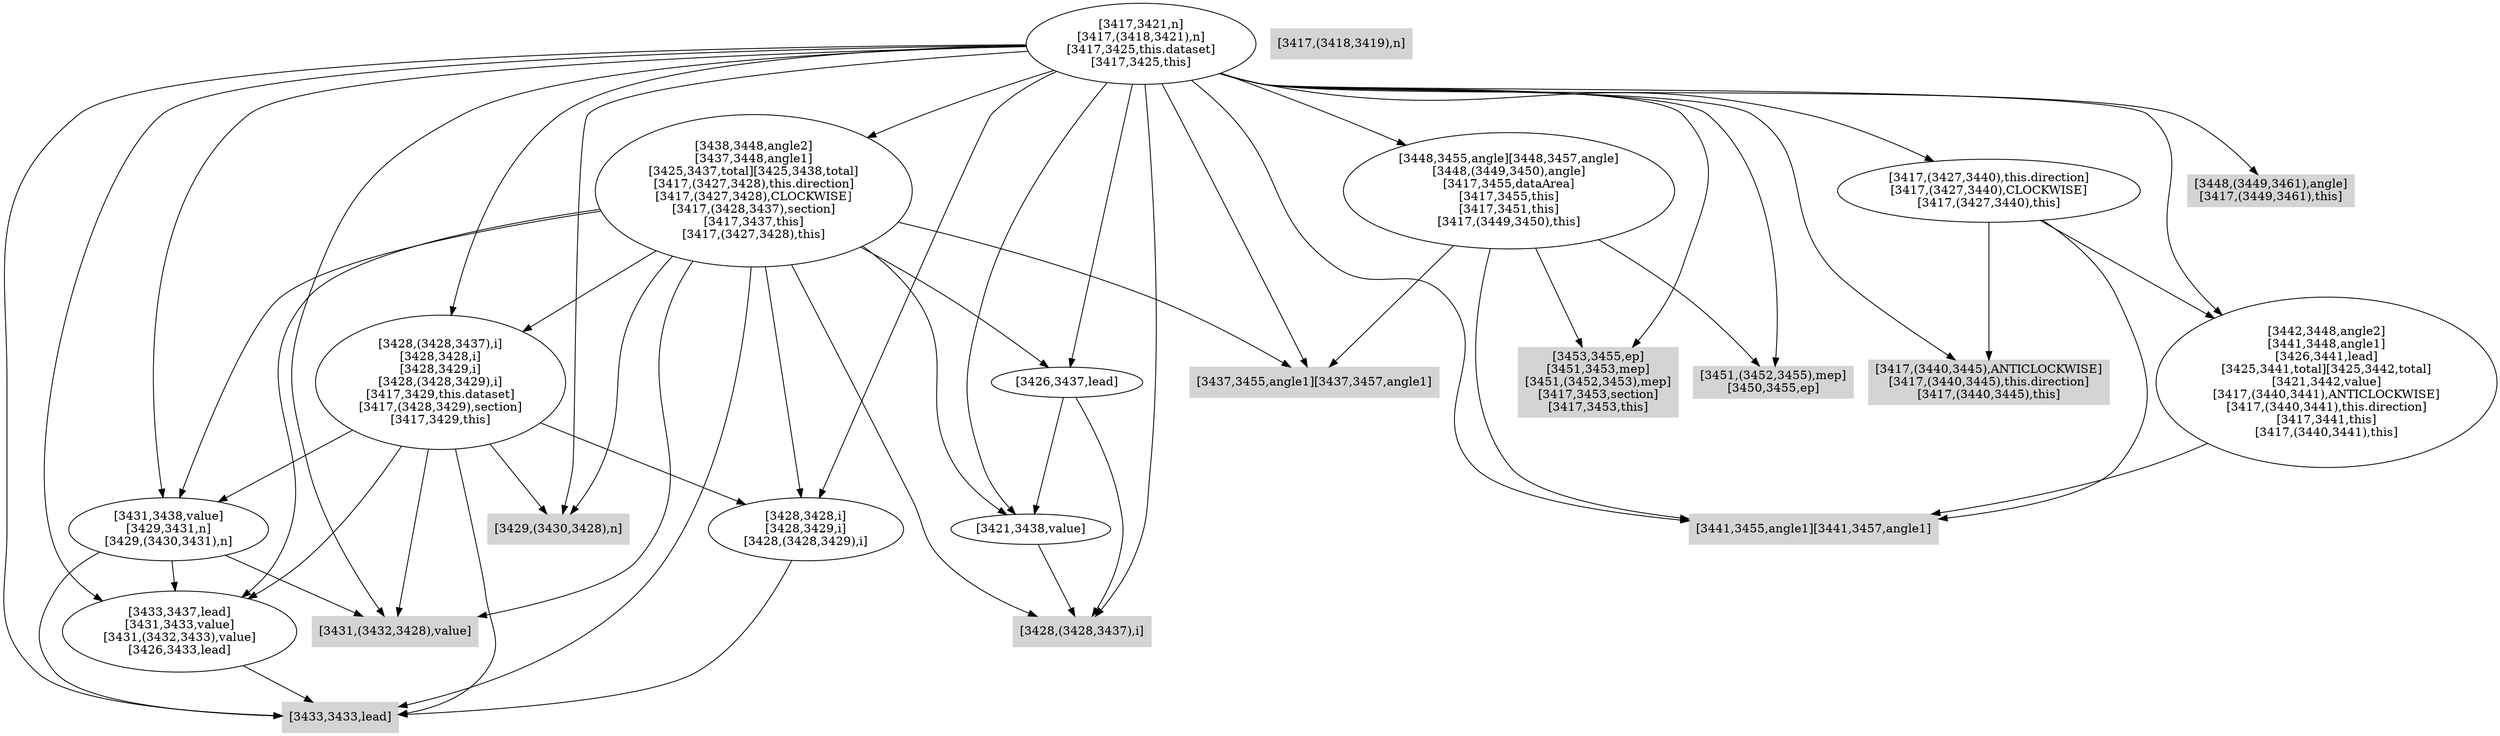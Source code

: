 digraph { 
4180 [shape=box,style=filled,color=".0 .0 .83",label="[3433,3433,lead]"];
4181 [label="[3433,3437,lead]\n[3431,3433,value]\n[3431,(3432,3433),value]\n[3426,3433,lead]"];
4182 [shape=box,style=filled,color=".0 .0 .83",label="[3431,(3432,3428),value]"];
4183 [label="[3431,3438,value]\n[3429,3431,n]\n[3429,(3430,3431),n]"];
4184 [shape=box,style=filled,color=".0 .0 .83",label="[3429,(3430,3428),n]"];
4185 [label="[3428,3428,i]\n[3428,3429,i]\n[3428,(3428,3429),i]"];
4186 [label="[3428,(3428,3437),i]\n[3428,3428,i]\n[3428,3429,i]\n[3428,(3428,3429),i]\n[3417,3429,this.dataset]\n[3417,(3428,3429),section]\n[3417,3429,this]"];
4187 [shape=box,style=filled,color=".0 .0 .83",label="[3428,(3428,3437),i]"];
4188 [label="[3421,3438,value]"];
4189 [label="[3426,3437,lead]"];
4190 [shape=box,style=filled,color=".0 .0 .83",label="[3437,3455,angle1][3437,3457,angle1]"];
4191 [label="[3438,3448,angle2]\n[3437,3448,angle1]\n[3425,3437,total][3425,3438,total]\n[3417,(3427,3428),this.direction]\n[3417,(3427,3428),CLOCKWISE]\n[3417,(3428,3437),section]\n[3417,3437,this]\n[3417,(3427,3428),this]"];
4192 [shape=box,style=filled,color=".0 .0 .83",label="[3441,3455,angle1][3441,3457,angle1]"];
4193 [label="[3442,3448,angle2]\n[3441,3448,angle1]\n[3426,3441,lead]\n[3425,3441,total][3425,3442,total]\n[3421,3442,value]\n[3417,(3440,3441),ANTICLOCKWISE]\n[3417,(3440,3441),this.direction]\n[3417,3441,this]\n[3417,(3440,3441),this]"];
4194 [shape=box,style=filled,color=".0 .0 .83",label="[3417,(3440,3445),ANTICLOCKWISE]\n[3417,(3440,3445),this.direction]\n[3417,(3440,3445),this]"];
4195 [label="[3417,(3427,3440),this.direction]\n[3417,(3427,3440),CLOCKWISE]\n[3417,(3427,3440),this]"];
4196 [shape=box,style=filled,color=".0 .0 .83",label="[3453,3455,ep]\n[3451,3453,mep]\n[3451,(3452,3453),mep]\n[3417,3453,section]\n[3417,3453,this]"];
4197 [shape=box,style=filled,color=".0 .0 .83",label="[3451,(3452,3455),mep]\n[3450,3455,ep]"];
4198 [label="[3448,3455,angle][3448,3457,angle]\n[3448,(3449,3450),angle]\n[3417,3455,dataArea]\n[3417,3455,this]\n[3417,3451,this]\n[3417,(3449,3450),this]"];
4199 [shape=box,style=filled,color=".0 .0 .83",label="[3448,(3449,3461),angle]\n[3417,(3449,3461),this]"];
4200 [label="[3417,3421,n]\n[3417,(3418,3421),n]\n[3417,3425,this.dataset]\n[3417,3425,this]"];
4201 [shape=box,style=filled,color=".0 .0 .83",label="[3417,(3418,3419),n]"];
4181 -> 4180;
4183 -> 4180;
4183 -> 4181;
4183 -> 4182;
4185 -> 4180;
4186 -> 4180;
4186 -> 4181;
4186 -> 4182;
4186 -> 4183;
4186 -> 4184;
4186 -> 4185;
4188 -> 4187;
4189 -> 4187;
4189 -> 4188;
4191 -> 4180;
4191 -> 4181;
4191 -> 4182;
4191 -> 4183;
4191 -> 4184;
4191 -> 4185;
4191 -> 4186;
4191 -> 4187;
4191 -> 4188;
4191 -> 4189;
4191 -> 4190;
4193 -> 4192;
4195 -> 4192;
4195 -> 4193;
4195 -> 4194;
4198 -> 4190;
4198 -> 4192;
4198 -> 4196;
4198 -> 4197;
4200 -> 4180;
4200 -> 4181;
4200 -> 4182;
4200 -> 4183;
4200 -> 4184;
4200 -> 4185;
4200 -> 4186;
4200 -> 4187;
4200 -> 4188;
4200 -> 4189;
4200 -> 4190;
4200 -> 4191;
4200 -> 4192;
4200 -> 4193;
4200 -> 4194;
4200 -> 4195;
4200 -> 4196;
4200 -> 4197;
4200 -> 4198;
4200 -> 4199;
}
